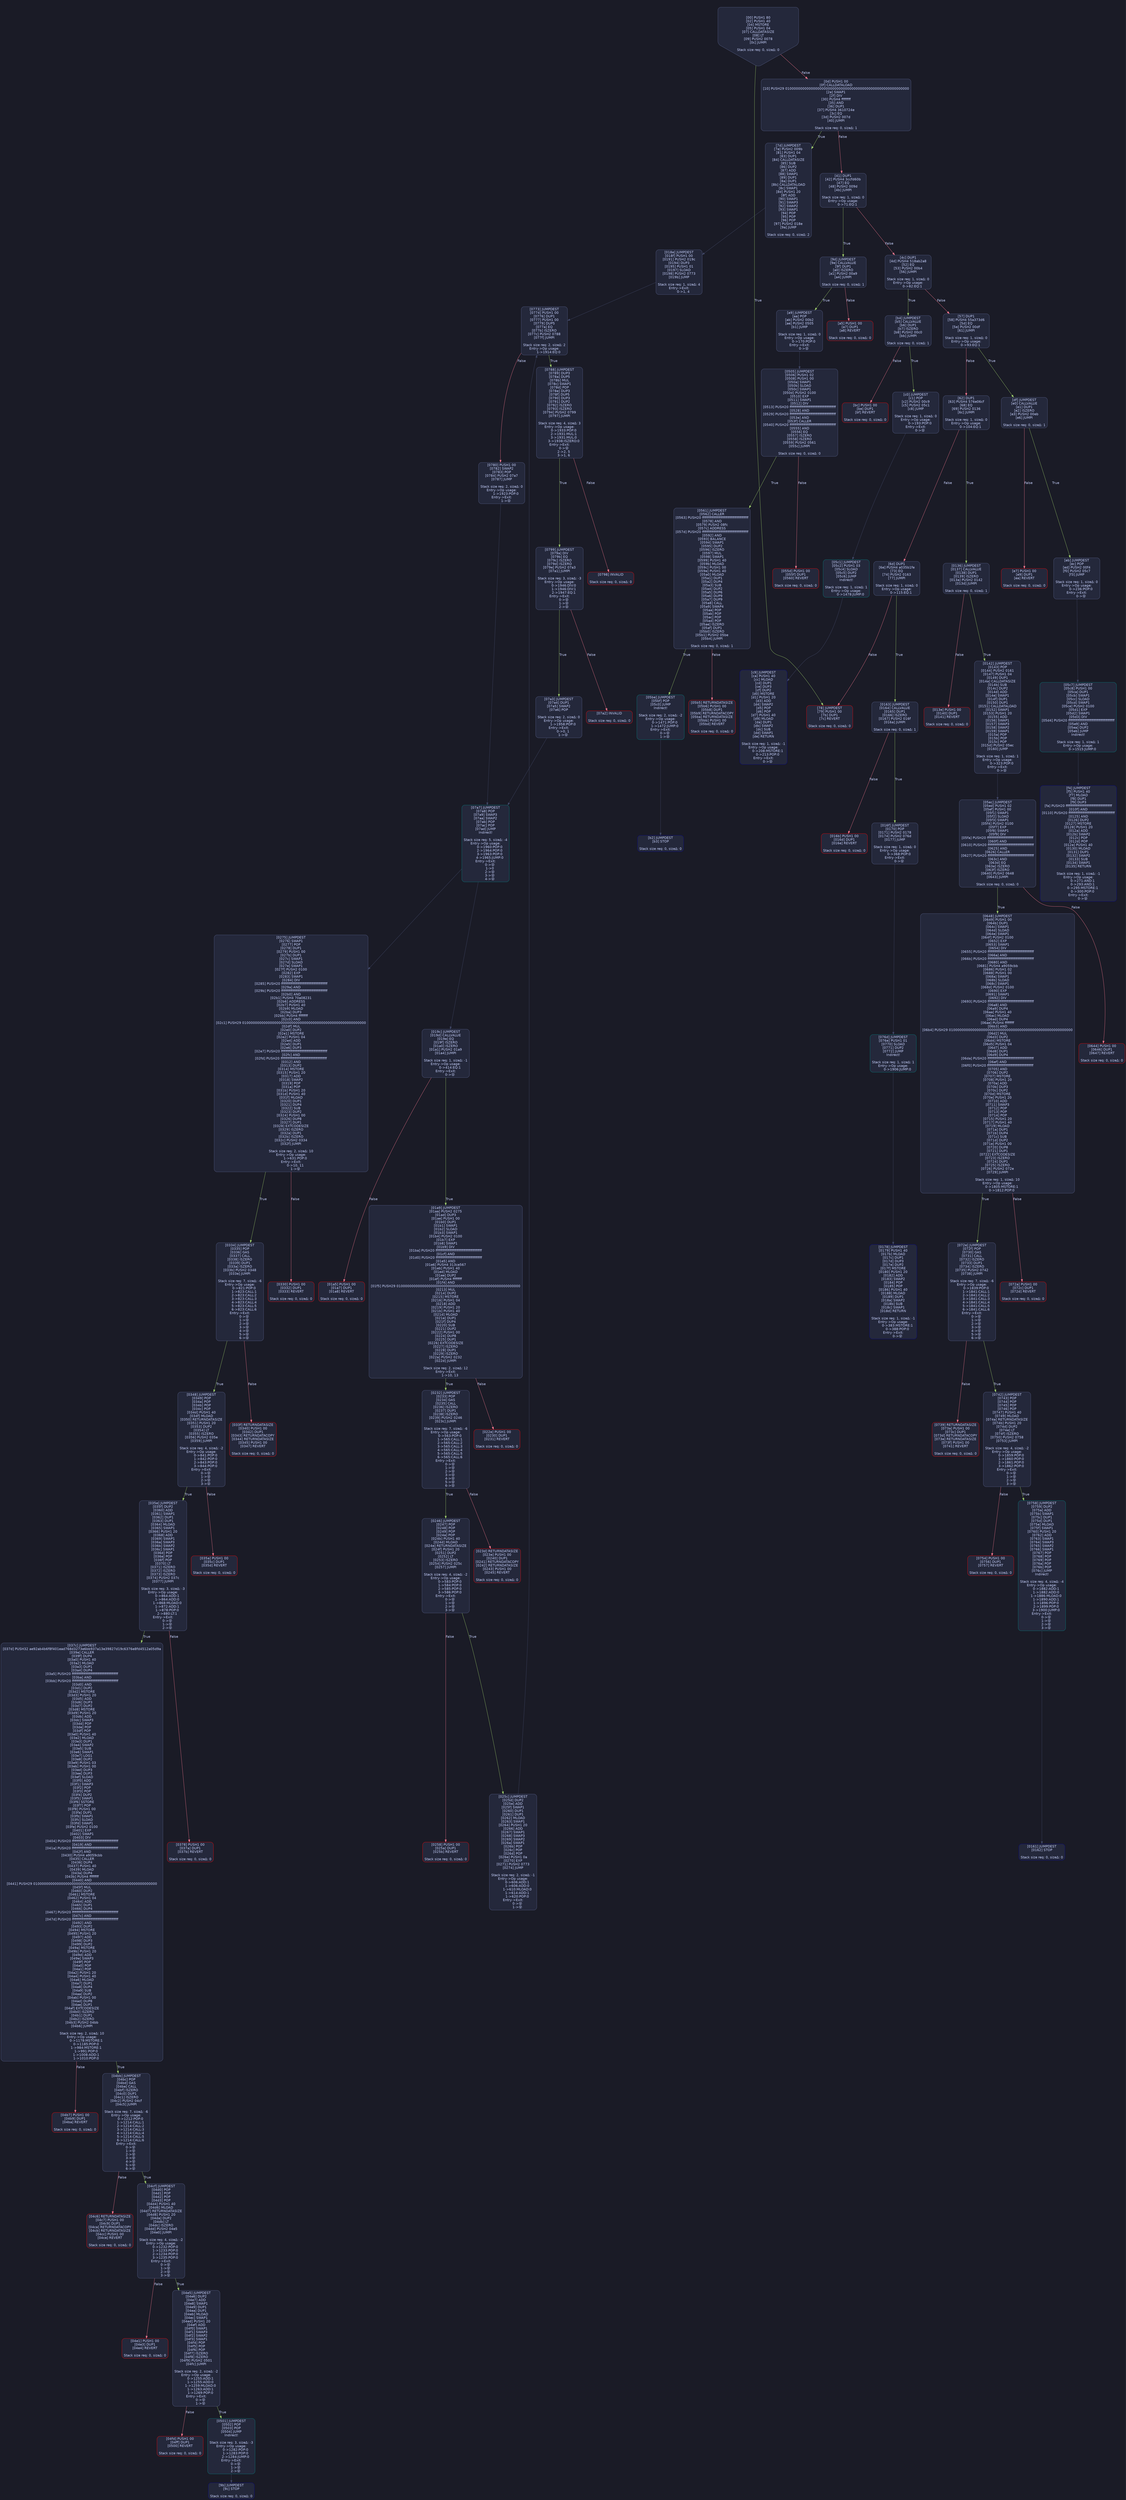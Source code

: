 digraph G {
    node [shape=box, style="filled, rounded", color="#565f89", fontcolor="#c0caf5", fontname="Helvetica", fillcolor="#24283b"];
    edge [color="#414868", fontcolor="#c0caf5", fontname="Helvetica"];
    bgcolor="#1a1b26";
    0 [ label = "[00] PUSH1 80
[02] PUSH1 40
[04] MSTORE
[05] PUSH1 04
[07] CALLDATASIZE
[08] LT
[09] PUSH2 0078
[0c] JUMPI

Stack size req: 0, sizeΔ: 0
" shape = invhouse]
    1 [ label = "[0d] PUSH1 00
[0f] CALLDATALOAD
[10] PUSH29 0100000000000000000000000000000000000000000000000000000000
[2e] SWAP1
[2f] DIV
[30] PUSH4 ffffffff
[35] AND
[36] DUP1
[37] PUSH4 3610724e
[3c] EQ
[3d] PUSH2 007d
[40] JUMPI

Stack size req: 0, sizeΔ: 1
"]
    2 [ label = "[41] DUP1
[42] PUSH4 3ccfd60b
[47] EQ
[48] PUSH2 009d
[4b] JUMPI

Stack size req: 1, sizeΔ: 0
Entry->Op usage:
	0->71:EQ:1
"]
    3 [ label = "[4c] DUP1
[4d] PUSH4 518ab2a8
[52] EQ
[53] PUSH2 00b4
[56] JUMPI

Stack size req: 1, sizeΔ: 0
Entry->Op usage:
	0->82:EQ:1
"]
    4 [ label = "[57] DUP1
[58] PUSH4 55a373d6
[5d] EQ
[5e] PUSH2 00df
[61] JUMPI

Stack size req: 1, sizeΔ: 0
Entry->Op usage:
	0->93:EQ:1
"]
    5 [ label = "[62] DUP1
[63] PUSH4 576e06cf
[68] EQ
[69] PUSH2 0136
[6c] JUMPI

Stack size req: 1, sizeΔ: 0
Entry->Op usage:
	0->104:EQ:1
"]
    6 [ label = "[6d] DUP1
[6e] PUSH4 a035b1fe
[73] EQ
[74] PUSH2 0163
[77] JUMPI

Stack size req: 1, sizeΔ: 0
Entry->Op usage:
	0->115:EQ:1
"]
    7 [ label = "[78] JUMPDEST
[79] PUSH1 00
[7b] DUP1
[7c] REVERT

Stack size req: 0, sizeΔ: 0
" color = "red"]
    8 [ label = "[7d] JUMPDEST
[7e] PUSH2 009b
[81] PUSH1 04
[83] DUP1
[84] CALLDATASIZE
[85] SUB
[86] DUP2
[87] ADD
[88] SWAP1
[89] DUP1
[8a] DUP1
[8b] CALLDATALOAD
[8c] SWAP1
[8d] PUSH1 20
[8f] ADD
[90] SWAP1
[91] SWAP3
[92] SWAP2
[93] SWAP1
[94] POP
[95] POP
[96] POP
[97] PUSH2 018e
[9a] JUMP

Stack size req: 0, sizeΔ: 2
"]
    9 [ label = "[9b] JUMPDEST
[9c] STOP

Stack size req: 0, sizeΔ: 0
" color = "darkblue"]
    10 [ label = "[9d] JUMPDEST
[9e] CALLVALUE
[9f] DUP1
[a0] ISZERO
[a1] PUSH2 00a9
[a4] JUMPI

Stack size req: 0, sizeΔ: 1
"]
    11 [ label = "[a5] PUSH1 00
[a7] DUP1
[a8] REVERT

Stack size req: 0, sizeΔ: 0
" color = "red"]
    12 [ label = "[a9] JUMPDEST
[aa] POP
[ab] PUSH2 00b2
[ae] PUSH2 0505
[b1] JUMP

Stack size req: 1, sizeΔ: 0
Entry->Op usage:
	0->170:POP:0
Entry->Exit:
	0->😵
"]
    13 [ label = "[b2] JUMPDEST
[b3] STOP

Stack size req: 0, sizeΔ: 0
" color = "darkblue"]
    14 [ label = "[b4] JUMPDEST
[b5] CALLVALUE
[b6] DUP1
[b7] ISZERO
[b8] PUSH2 00c0
[bb] JUMPI

Stack size req: 0, sizeΔ: 1
"]
    15 [ label = "[bc] PUSH1 00
[be] DUP1
[bf] REVERT

Stack size req: 0, sizeΔ: 0
" color = "red"]
    16 [ label = "[c0] JUMPDEST
[c1] POP
[c2] PUSH2 00c9
[c5] PUSH2 05c1
[c8] JUMP

Stack size req: 1, sizeΔ: 0
Entry->Op usage:
	0->193:POP:0
Entry->Exit:
	0->😵
"]
    17 [ label = "[c9] JUMPDEST
[ca] PUSH1 40
[cc] MLOAD
[cd] DUP1
[ce] DUP3
[cf] DUP2
[d0] MSTORE
[d1] PUSH1 20
[d3] ADD
[d4] SWAP2
[d5] POP
[d6] POP
[d7] PUSH1 40
[d9] MLOAD
[da] DUP1
[db] SWAP2
[dc] SUB
[dd] SWAP1
[de] RETURN

Stack size req: 1, sizeΔ: -1
Entry->Op usage:
	0->208:MSTORE:1
	0->213:POP:0
Entry->Exit:
	0->😵
" color = "darkblue"]
    18 [ label = "[df] JUMPDEST
[e0] CALLVALUE
[e1] DUP1
[e2] ISZERO
[e3] PUSH2 00eb
[e6] JUMPI

Stack size req: 0, sizeΔ: 1
"]
    19 [ label = "[e7] PUSH1 00
[e9] DUP1
[ea] REVERT

Stack size req: 0, sizeΔ: 0
" color = "red"]
    20 [ label = "[eb] JUMPDEST
[ec] POP
[ed] PUSH2 00f4
[f0] PUSH2 05c7
[f3] JUMP

Stack size req: 1, sizeΔ: 0
Entry->Op usage:
	0->236:POP:0
Entry->Exit:
	0->😵
"]
    21 [ label = "[f4] JUMPDEST
[f5] PUSH1 40
[f7] MLOAD
[f8] DUP1
[f9] DUP3
[fa] PUSH20 ffffffffffffffffffffffffffffffffffffffff
[010f] AND
[0110] PUSH20 ffffffffffffffffffffffffffffffffffffffff
[0125] AND
[0126] DUP2
[0127] MSTORE
[0128] PUSH1 20
[012a] ADD
[012b] SWAP2
[012c] POP
[012d] POP
[012e] PUSH1 40
[0130] MLOAD
[0131] DUP1
[0132] SWAP2
[0133] SUB
[0134] SWAP1
[0135] RETURN

Stack size req: 1, sizeΔ: -1
Entry->Op usage:
	0->271:AND:1
	0->293:AND:1
	0->295:MSTORE:1
	0->300:POP:0
Entry->Exit:
	0->😵
" color = "darkblue"]
    22 [ label = "[0136] JUMPDEST
[0137] CALLVALUE
[0138] DUP1
[0139] ISZERO
[013a] PUSH2 0142
[013d] JUMPI

Stack size req: 0, sizeΔ: 1
"]
    23 [ label = "[013e] PUSH1 00
[0140] DUP1
[0141] REVERT

Stack size req: 0, sizeΔ: 0
" color = "red"]
    24 [ label = "[0142] JUMPDEST
[0143] POP
[0144] PUSH2 0161
[0147] PUSH1 04
[0149] DUP1
[014a] CALLDATASIZE
[014b] SUB
[014c] DUP2
[014d] ADD
[014e] SWAP1
[014f] DUP1
[0150] DUP1
[0151] CALLDATALOAD
[0152] SWAP1
[0153] PUSH1 20
[0155] ADD
[0156] SWAP1
[0157] SWAP3
[0158] SWAP2
[0159] SWAP1
[015a] POP
[015b] POP
[015c] POP
[015d] PUSH2 05ec
[0160] JUMP

Stack size req: 1, sizeΔ: 1
Entry->Op usage:
	0->323:POP:0
Entry->Exit:
	0->😵
"]
    25 [ label = "[0161] JUMPDEST
[0162] STOP

Stack size req: 0, sizeΔ: 0
" color = "darkblue"]
    26 [ label = "[0163] JUMPDEST
[0164] CALLVALUE
[0165] DUP1
[0166] ISZERO
[0167] PUSH2 016f
[016a] JUMPI

Stack size req: 0, sizeΔ: 1
"]
    27 [ label = "[016b] PUSH1 00
[016d] DUP1
[016e] REVERT

Stack size req: 0, sizeΔ: 0
" color = "red"]
    28 [ label = "[016f] JUMPDEST
[0170] POP
[0171] PUSH2 0178
[0174] PUSH2 076d
[0177] JUMP

Stack size req: 1, sizeΔ: 0
Entry->Op usage:
	0->368:POP:0
Entry->Exit:
	0->😵
"]
    29 [ label = "[0178] JUMPDEST
[0179] PUSH1 40
[017b] MLOAD
[017c] DUP1
[017d] DUP3
[017e] DUP2
[017f] MSTORE
[0180] PUSH1 20
[0182] ADD
[0183] SWAP2
[0184] POP
[0185] POP
[0186] PUSH1 40
[0188] MLOAD
[0189] DUP1
[018a] SWAP2
[018b] SUB
[018c] SWAP1
[018d] RETURN

Stack size req: 1, sizeΔ: -1
Entry->Op usage:
	0->383:MSTORE:1
	0->388:POP:0
Entry->Exit:
	0->😵
" color = "darkblue"]
    30 [ label = "[018e] JUMPDEST
[018f] PUSH1 00
[0191] PUSH2 019c
[0194] DUP3
[0195] PUSH1 01
[0197] SLOAD
[0198] PUSH2 0773
[019b] JUMP

Stack size req: 1, sizeΔ: 4
Entry->Exit:
	0->1, 4
"]
    31 [ label = "[019c] JUMPDEST
[019d] CALLVALUE
[019e] EQ
[019f] ISZERO
[01a0] ISZERO
[01a1] PUSH2 01a9
[01a4] JUMPI

Stack size req: 1, sizeΔ: -1
Entry->Op usage:
	0->414:EQ:1
Entry->Exit:
	0->😵
"]
    32 [ label = "[01a5] PUSH1 00
[01a7] DUP1
[01a8] REVERT

Stack size req: 0, sizeΔ: 0
" color = "red"]
    33 [ label = "[01a9] JUMPDEST
[01aa] PUSH2 0275
[01ad] DUP3
[01ae] PUSH1 00
[01b0] DUP1
[01b1] SWAP1
[01b2] SLOAD
[01b3] SWAP1
[01b4] PUSH2 0100
[01b7] EXP
[01b8] SWAP1
[01b9] DIV
[01ba] PUSH20 ffffffffffffffffffffffffffffffffffffffff
[01cf] AND
[01d0] PUSH20 ffffffffffffffffffffffffffffffffffffffff
[01e5] AND
[01e6] PUSH4 313ce567
[01eb] PUSH1 40
[01ed] MLOAD
[01ee] DUP2
[01ef] PUSH4 ffffffff
[01f4] AND
[01f5] PUSH29 0100000000000000000000000000000000000000000000000000000000
[0213] MUL
[0214] DUP2
[0215] MSTORE
[0216] PUSH1 04
[0218] ADD
[0219] PUSH1 20
[021b] PUSH1 40
[021d] MLOAD
[021e] DUP1
[021f] DUP4
[0220] SUB
[0221] DUP2
[0222] PUSH1 00
[0224] DUP8
[0225] DUP1
[0226] EXTCODESIZE
[0227] ISZERO
[0228] DUP1
[0229] ISZERO
[022a] PUSH2 0232
[022d] JUMPI

Stack size req: 2, sizeΔ: 12
Entry->Exit:
	1->10, 13
"]
    34 [ label = "[022e] PUSH1 00
[0230] DUP1
[0231] REVERT

Stack size req: 0, sizeΔ: 0
" color = "red"]
    35 [ label = "[0232] JUMPDEST
[0233] POP
[0234] GAS
[0235] CALL
[0236] ISZERO
[0237] DUP1
[0238] ISZERO
[0239] PUSH2 0246
[023c] JUMPI

Stack size req: 7, sizeΔ: -6
Entry->Op usage:
	0->563:POP:0
	1->565:CALL:1
	2->565:CALL:2
	3->565:CALL:3
	4->565:CALL:4
	5->565:CALL:5
	6->565:CALL:6
Entry->Exit:
	0->😵
	1->😵
	2->😵
	3->😵
	4->😵
	5->😵
	6->😵
"]
    36 [ label = "[023d] RETURNDATASIZE
[023e] PUSH1 00
[0240] DUP1
[0241] RETURNDATACOPY
[0242] RETURNDATASIZE
[0243] PUSH1 00
[0245] REVERT

Stack size req: 0, sizeΔ: 0
" color = "red"]
    37 [ label = "[0246] JUMPDEST
[0247] POP
[0248] POP
[0249] POP
[024a] POP
[024b] PUSH1 40
[024d] MLOAD
[024e] RETURNDATASIZE
[024f] PUSH1 20
[0251] DUP2
[0252] LT
[0253] ISZERO
[0254] PUSH2 025c
[0257] JUMPI

Stack size req: 4, sizeΔ: -2
Entry->Op usage:
	0->583:POP:0
	1->584:POP:0
	2->585:POP:0
	3->586:POP:0
Entry->Exit:
	0->😵
	1->😵
	2->😵
	3->😵
"]
    38 [ label = "[0258] PUSH1 00
[025a] DUP1
[025b] REVERT

Stack size req: 0, sizeΔ: 0
" color = "red"]
    39 [ label = "[025c] JUMPDEST
[025d] DUP2
[025e] ADD
[025f] SWAP1
[0260] DUP1
[0261] DUP1
[0262] MLOAD
[0263] SWAP1
[0264] PUSH1 20
[0266] ADD
[0267] SWAP1
[0268] SWAP3
[0269] SWAP2
[026a] SWAP1
[026b] POP
[026c] POP
[026d] POP
[026e] PUSH1 0a
[0270] EXP
[0271] PUSH2 0773
[0274] JUMP

Stack size req: 2, sizeΔ: -1
Entry->Op usage:
	0->606:ADD:1
	1->606:ADD:0
	1->610:MLOAD:0
	1->614:ADD:1
	1->620:POP:0
Entry->Exit:
	0->😵
	1->😵
"]
    40 [ label = "[0275] JUMPDEST
[0276] SWAP1
[0277] POP
[0278] DUP1
[0279] PUSH1 00
[027b] DUP1
[027c] SWAP1
[027d] SLOAD
[027e] SWAP1
[027f] PUSH2 0100
[0282] EXP
[0283] SWAP1
[0284] DIV
[0285] PUSH20 ffffffffffffffffffffffffffffffffffffffff
[029a] AND
[029b] PUSH20 ffffffffffffffffffffffffffffffffffffffff
[02b0] AND
[02b1] PUSH4 70a08231
[02b6] ADDRESS
[02b7] PUSH1 40
[02b9] MLOAD
[02ba] DUP3
[02bb] PUSH4 ffffffff
[02c0] AND
[02c1] PUSH29 0100000000000000000000000000000000000000000000000000000000
[02df] MUL
[02e0] DUP2
[02e1] MSTORE
[02e2] PUSH1 04
[02e4] ADD
[02e5] DUP1
[02e6] DUP3
[02e7] PUSH20 ffffffffffffffffffffffffffffffffffffffff
[02fc] AND
[02fd] PUSH20 ffffffffffffffffffffffffffffffffffffffff
[0312] AND
[0313] DUP2
[0314] MSTORE
[0315] PUSH1 20
[0317] ADD
[0318] SWAP2
[0319] POP
[031a] POP
[031b] PUSH1 20
[031d] PUSH1 40
[031f] MLOAD
[0320] DUP1
[0321] DUP4
[0322] SUB
[0323] DUP2
[0324] PUSH1 00
[0326] DUP8
[0327] DUP1
[0328] EXTCODESIZE
[0329] ISZERO
[032a] DUP1
[032b] ISZERO
[032c] PUSH2 0334
[032f] JUMPI

Stack size req: 2, sizeΔ: 10
Entry->Op usage:
	1->631:POP:0
Entry->Exit:
	0->10, 11
	1->😵
"]
    41 [ label = "[0330] PUSH1 00
[0332] DUP1
[0333] REVERT

Stack size req: 0, sizeΔ: 0
" color = "red"]
    42 [ label = "[0334] JUMPDEST
[0335] POP
[0336] GAS
[0337] CALL
[0338] ISZERO
[0339] DUP1
[033a] ISZERO
[033b] PUSH2 0348
[033e] JUMPI

Stack size req: 7, sizeΔ: -6
Entry->Op usage:
	0->821:POP:0
	1->823:CALL:1
	2->823:CALL:2
	3->823:CALL:3
	4->823:CALL:4
	5->823:CALL:5
	6->823:CALL:6
Entry->Exit:
	0->😵
	1->😵
	2->😵
	3->😵
	4->😵
	5->😵
	6->😵
"]
    43 [ label = "[033f] RETURNDATASIZE
[0340] PUSH1 00
[0342] DUP1
[0343] RETURNDATACOPY
[0344] RETURNDATASIZE
[0345] PUSH1 00
[0347] REVERT

Stack size req: 0, sizeΔ: 0
" color = "red"]
    44 [ label = "[0348] JUMPDEST
[0349] POP
[034a] POP
[034b] POP
[034c] POP
[034d] PUSH1 40
[034f] MLOAD
[0350] RETURNDATASIZE
[0351] PUSH1 20
[0353] DUP2
[0354] LT
[0355] ISZERO
[0356] PUSH2 035e
[0359] JUMPI

Stack size req: 4, sizeΔ: -2
Entry->Op usage:
	0->841:POP:0
	1->842:POP:0
	2->843:POP:0
	3->844:POP:0
Entry->Exit:
	0->😵
	1->😵
	2->😵
	3->😵
"]
    45 [ label = "[035a] PUSH1 00
[035c] DUP1
[035d] REVERT

Stack size req: 0, sizeΔ: 0
" color = "red"]
    46 [ label = "[035e] JUMPDEST
[035f] DUP2
[0360] ADD
[0361] SWAP1
[0362] DUP1
[0363] DUP1
[0364] MLOAD
[0365] SWAP1
[0366] PUSH1 20
[0368] ADD
[0369] SWAP1
[036a] SWAP3
[036b] SWAP2
[036c] SWAP1
[036d] POP
[036e] POP
[036f] POP
[0370] LT
[0371] ISZERO
[0372] ISZERO
[0373] ISZERO
[0374] PUSH2 037c
[0377] JUMPI

Stack size req: 3, sizeΔ: -3
Entry->Op usage:
	0->864:ADD:1
	1->864:ADD:0
	1->868:MLOAD:0
	1->872:ADD:1
	1->878:POP:0
	2->880:LT:1
Entry->Exit:
	0->😵
	1->😵
	2->😵
"]
    47 [ label = "[0378] PUSH1 00
[037a] DUP1
[037b] REVERT

Stack size req: 0, sizeΔ: 0
" color = "red"]
    48 [ label = "[037c] JUMPDEST
[037d] PUSH32 ae92ab4b6f8f401ead768d3273e6bb937a13e39827d19c6376e8fd4512a05d9a
[039e] CALLER
[039f] DUP4
[03a0] PUSH1 40
[03a2] MLOAD
[03a3] DUP1
[03a4] DUP4
[03a5] PUSH20 ffffffffffffffffffffffffffffffffffffffff
[03ba] AND
[03bb] PUSH20 ffffffffffffffffffffffffffffffffffffffff
[03d0] AND
[03d1] DUP2
[03d2] MSTORE
[03d3] PUSH1 20
[03d5] ADD
[03d6] DUP3
[03d7] DUP2
[03d8] MSTORE
[03d9] PUSH1 20
[03db] ADD
[03dc] SWAP3
[03dd] POP
[03de] POP
[03df] POP
[03e0] PUSH1 40
[03e2] MLOAD
[03e3] DUP1
[03e4] SWAP2
[03e5] SUB
[03e6] SWAP1
[03e7] LOG1
[03e8] DUP2
[03e9] PUSH1 03
[03eb] PUSH1 00
[03ed] DUP3
[03ee] DUP3
[03ef] SLOAD
[03f0] ADD
[03f1] SWAP3
[03f2] POP
[03f3] POP
[03f4] DUP2
[03f5] SWAP1
[03f6] SSTORE
[03f7] POP
[03f8] PUSH1 00
[03fa] DUP1
[03fb] SWAP1
[03fc] SLOAD
[03fd] SWAP1
[03fe] PUSH2 0100
[0401] EXP
[0402] SWAP1
[0403] DIV
[0404] PUSH20 ffffffffffffffffffffffffffffffffffffffff
[0419] AND
[041a] PUSH20 ffffffffffffffffffffffffffffffffffffffff
[042f] AND
[0430] PUSH4 a9059cbb
[0435] CALLER
[0436] DUP4
[0437] PUSH1 40
[0439] MLOAD
[043a] DUP4
[043b] PUSH4 ffffffff
[0440] AND
[0441] PUSH29 0100000000000000000000000000000000000000000000000000000000
[045f] MUL
[0460] DUP2
[0461] MSTORE
[0462] PUSH1 04
[0464] ADD
[0465] DUP1
[0466] DUP4
[0467] PUSH20 ffffffffffffffffffffffffffffffffffffffff
[047c] AND
[047d] PUSH20 ffffffffffffffffffffffffffffffffffffffff
[0492] AND
[0493] DUP2
[0494] MSTORE
[0495] PUSH1 20
[0497] ADD
[0498] DUP3
[0499] DUP2
[049a] MSTORE
[049b] PUSH1 20
[049d] ADD
[049e] SWAP3
[049f] POP
[04a0] POP
[04a1] POP
[04a2] PUSH1 20
[04a4] PUSH1 40
[04a6] MLOAD
[04a7] DUP1
[04a8] DUP4
[04a9] SUB
[04aa] DUP2
[04ab] PUSH1 00
[04ad] DUP8
[04ae] DUP1
[04af] EXTCODESIZE
[04b0] ISZERO
[04b1] DUP1
[04b2] ISZERO
[04b3] PUSH2 04bb
[04b6] JUMPI

Stack size req: 2, sizeΔ: 10
Entry->Op usage:
	0->1178:MSTORE:1
	0->1185:POP:0
	1->984:MSTORE:1
	1->991:POP:0
	1->1008:ADD:1
	1->1010:POP:0
"]
    49 [ label = "[04b7] PUSH1 00
[04b9] DUP1
[04ba] REVERT

Stack size req: 0, sizeΔ: 0
" color = "red"]
    50 [ label = "[04bb] JUMPDEST
[04bc] POP
[04bd] GAS
[04be] CALL
[04bf] ISZERO
[04c0] DUP1
[04c1] ISZERO
[04c2] PUSH2 04cf
[04c5] JUMPI

Stack size req: 7, sizeΔ: -6
Entry->Op usage:
	0->1212:POP:0
	1->1214:CALL:1
	2->1214:CALL:2
	3->1214:CALL:3
	4->1214:CALL:4
	5->1214:CALL:5
	6->1214:CALL:6
Entry->Exit:
	0->😵
	1->😵
	2->😵
	3->😵
	4->😵
	5->😵
	6->😵
"]
    51 [ label = "[04c6] RETURNDATASIZE
[04c7] PUSH1 00
[04c9] DUP1
[04ca] RETURNDATACOPY
[04cb] RETURNDATASIZE
[04cc] PUSH1 00
[04ce] REVERT

Stack size req: 0, sizeΔ: 0
" color = "red"]
    52 [ label = "[04cf] JUMPDEST
[04d0] POP
[04d1] POP
[04d2] POP
[04d3] POP
[04d4] PUSH1 40
[04d6] MLOAD
[04d7] RETURNDATASIZE
[04d8] PUSH1 20
[04da] DUP2
[04db] LT
[04dc] ISZERO
[04dd] PUSH2 04e5
[04e0] JUMPI

Stack size req: 4, sizeΔ: -2
Entry->Op usage:
	0->1232:POP:0
	1->1233:POP:0
	2->1234:POP:0
	3->1235:POP:0
Entry->Exit:
	0->😵
	1->😵
	2->😵
	3->😵
"]
    53 [ label = "[04e1] PUSH1 00
[04e3] DUP1
[04e4] REVERT

Stack size req: 0, sizeΔ: 0
" color = "red"]
    54 [ label = "[04e5] JUMPDEST
[04e6] DUP2
[04e7] ADD
[04e8] SWAP1
[04e9] DUP1
[04ea] DUP1
[04eb] MLOAD
[04ec] SWAP1
[04ed] PUSH1 20
[04ef] ADD
[04f0] SWAP1
[04f1] SWAP3
[04f2] SWAP2
[04f3] SWAP1
[04f4] POP
[04f5] POP
[04f6] POP
[04f7] ISZERO
[04f8] ISZERO
[04f9] PUSH2 0501
[04fc] JUMPI

Stack size req: 2, sizeΔ: -2
Entry->Op usage:
	0->1255:ADD:1
	1->1255:ADD:0
	1->1259:MLOAD:0
	1->1263:ADD:1
	1->1269:POP:0
Entry->Exit:
	0->😵
	1->😵
"]
    55 [ label = "[04fd] PUSH1 00
[04ff] DUP1
[0500] REVERT

Stack size req: 0, sizeΔ: 0
" color = "red"]
    56 [ label = "[0501] JUMPDEST
[0502] POP
[0503] POP
[0504] JUMP
Indirect!

Stack size req: 3, sizeΔ: -3
Entry->Op usage:
	0->1282:POP:0
	1->1283:POP:0
	2->1284:JUMP:0
Entry->Exit:
	0->😵
	1->😵
	2->😵
" color = "teal"]
    57 [ label = "[0505] JUMPDEST
[0506] PUSH1 02
[0508] PUSH1 00
[050a] SWAP1
[050b] SLOAD
[050c] SWAP1
[050d] PUSH2 0100
[0510] EXP
[0511] SWAP1
[0512] DIV
[0513] PUSH20 ffffffffffffffffffffffffffffffffffffffff
[0528] AND
[0529] PUSH20 ffffffffffffffffffffffffffffffffffffffff
[053e] AND
[053f] CALLER
[0540] PUSH20 ffffffffffffffffffffffffffffffffffffffff
[0555] AND
[0556] EQ
[0557] ISZERO
[0558] ISZERO
[0559] PUSH2 0561
[055c] JUMPI

Stack size req: 0, sizeΔ: 0
"]
    58 [ label = "[055d] PUSH1 00
[055f] DUP1
[0560] REVERT

Stack size req: 0, sizeΔ: 0
" color = "red"]
    59 [ label = "[0561] JUMPDEST
[0562] CALLER
[0563] PUSH20 ffffffffffffffffffffffffffffffffffffffff
[0578] AND
[0579] PUSH2 08fc
[057c] ADDRESS
[057d] PUSH20 ffffffffffffffffffffffffffffffffffffffff
[0592] AND
[0593] BALANCE
[0594] SWAP1
[0595] DUP2
[0596] ISZERO
[0597] MUL
[0598] SWAP1
[0599] PUSH1 40
[059b] MLOAD
[059c] PUSH1 00
[059e] PUSH1 40
[05a0] MLOAD
[05a1] DUP1
[05a2] DUP4
[05a3] SUB
[05a4] DUP2
[05a5] DUP6
[05a6] DUP9
[05a7] DUP9
[05a8] CALL
[05a9] SWAP4
[05aa] POP
[05ab] POP
[05ac] POP
[05ad] POP
[05ae] ISZERO
[05af] DUP1
[05b0] ISZERO
[05b1] PUSH2 05be
[05b4] JUMPI

Stack size req: 0, sizeΔ: 1
"]
    60 [ label = "[05b5] RETURNDATASIZE
[05b6] PUSH1 00
[05b8] DUP1
[05b9] RETURNDATACOPY
[05ba] RETURNDATASIZE
[05bb] PUSH1 00
[05bd] REVERT

Stack size req: 0, sizeΔ: 0
" color = "red"]
    61 [ label = "[05be] JUMPDEST
[05bf] POP
[05c0] JUMP
Indirect!

Stack size req: 2, sizeΔ: -2
Entry->Op usage:
	0->1471:POP:0
	1->1472:JUMP:0
Entry->Exit:
	0->😵
	1->😵
" color = "teal"]
    62 [ label = "[05c1] JUMPDEST
[05c2] PUSH1 03
[05c4] SLOAD
[05c5] DUP2
[05c6] JUMP
Indirect!

Stack size req: 1, sizeΔ: 1
Entry->Op usage:
	0->1478:JUMP:0
" color = "teal"]
    63 [ label = "[05c7] JUMPDEST
[05c8] PUSH1 00
[05ca] DUP1
[05cb] SWAP1
[05cc] SLOAD
[05cd] SWAP1
[05ce] PUSH2 0100
[05d1] EXP
[05d2] SWAP1
[05d3] DIV
[05d4] PUSH20 ffffffffffffffffffffffffffffffffffffffff
[05e9] AND
[05ea] DUP2
[05eb] JUMP
Indirect!

Stack size req: 1, sizeΔ: 1
Entry->Op usage:
	0->1515:JUMP:0
" color = "teal"]
    64 [ label = "[05ec] JUMPDEST
[05ed] PUSH1 02
[05ef] PUSH1 00
[05f1] SWAP1
[05f2] SLOAD
[05f3] SWAP1
[05f4] PUSH2 0100
[05f7] EXP
[05f8] SWAP1
[05f9] DIV
[05fa] PUSH20 ffffffffffffffffffffffffffffffffffffffff
[060f] AND
[0610] PUSH20 ffffffffffffffffffffffffffffffffffffffff
[0625] AND
[0626] CALLER
[0627] PUSH20 ffffffffffffffffffffffffffffffffffffffff
[063c] AND
[063d] EQ
[063e] ISZERO
[063f] ISZERO
[0640] PUSH2 0648
[0643] JUMPI

Stack size req: 0, sizeΔ: 0
"]
    65 [ label = "[0644] PUSH1 00
[0646] DUP1
[0647] REVERT

Stack size req: 0, sizeΔ: 0
" color = "red"]
    66 [ label = "[0648] JUMPDEST
[0649] PUSH1 00
[064b] DUP1
[064c] SWAP1
[064d] SLOAD
[064e] SWAP1
[064f] PUSH2 0100
[0652] EXP
[0653] SWAP1
[0654] DIV
[0655] PUSH20 ffffffffffffffffffffffffffffffffffffffff
[066a] AND
[066b] PUSH20 ffffffffffffffffffffffffffffffffffffffff
[0680] AND
[0681] PUSH4 a9059cbb
[0686] PUSH1 02
[0688] PUSH1 00
[068a] SWAP1
[068b] SLOAD
[068c] SWAP1
[068d] PUSH2 0100
[0690] EXP
[0691] SWAP1
[0692] DIV
[0693] PUSH20 ffffffffffffffffffffffffffffffffffffffff
[06a8] AND
[06a9] DUP4
[06aa] PUSH1 40
[06ac] MLOAD
[06ad] DUP4
[06ae] PUSH4 ffffffff
[06b3] AND
[06b4] PUSH29 0100000000000000000000000000000000000000000000000000000000
[06d2] MUL
[06d3] DUP2
[06d4] MSTORE
[06d5] PUSH1 04
[06d7] ADD
[06d8] DUP1
[06d9] DUP4
[06da] PUSH20 ffffffffffffffffffffffffffffffffffffffff
[06ef] AND
[06f0] PUSH20 ffffffffffffffffffffffffffffffffffffffff
[0705] AND
[0706] DUP2
[0707] MSTORE
[0708] PUSH1 20
[070a] ADD
[070b] DUP3
[070c] DUP2
[070d] MSTORE
[070e] PUSH1 20
[0710] ADD
[0711] SWAP3
[0712] POP
[0713] POP
[0714] POP
[0715] PUSH1 20
[0717] PUSH1 40
[0719] MLOAD
[071a] DUP1
[071b] DUP4
[071c] SUB
[071d] DUP2
[071e] PUSH1 00
[0720] DUP8
[0721] DUP1
[0722] EXTCODESIZE
[0723] ISZERO
[0724] DUP1
[0725] ISZERO
[0726] PUSH2 072e
[0729] JUMPI

Stack size req: 1, sizeΔ: 10
Entry->Op usage:
	0->1805:MSTORE:1
	0->1812:POP:0
"]
    67 [ label = "[072a] PUSH1 00
[072c] DUP1
[072d] REVERT

Stack size req: 0, sizeΔ: 0
" color = "red"]
    68 [ label = "[072e] JUMPDEST
[072f] POP
[0730] GAS
[0731] CALL
[0732] ISZERO
[0733] DUP1
[0734] ISZERO
[0735] PUSH2 0742
[0738] JUMPI

Stack size req: 7, sizeΔ: -6
Entry->Op usage:
	0->1839:POP:0
	1->1841:CALL:1
	2->1841:CALL:2
	3->1841:CALL:3
	4->1841:CALL:4
	5->1841:CALL:5
	6->1841:CALL:6
Entry->Exit:
	0->😵
	1->😵
	2->😵
	3->😵
	4->😵
	5->😵
	6->😵
"]
    69 [ label = "[0739] RETURNDATASIZE
[073a] PUSH1 00
[073c] DUP1
[073d] RETURNDATACOPY
[073e] RETURNDATASIZE
[073f] PUSH1 00
[0741] REVERT

Stack size req: 0, sizeΔ: 0
" color = "red"]
    70 [ label = "[0742] JUMPDEST
[0743] POP
[0744] POP
[0745] POP
[0746] POP
[0747] PUSH1 40
[0749] MLOAD
[074a] RETURNDATASIZE
[074b] PUSH1 20
[074d] DUP2
[074e] LT
[074f] ISZERO
[0750] PUSH2 0758
[0753] JUMPI

Stack size req: 4, sizeΔ: -2
Entry->Op usage:
	0->1859:POP:0
	1->1860:POP:0
	2->1861:POP:0
	3->1862:POP:0
Entry->Exit:
	0->😵
	1->😵
	2->😵
	3->😵
"]
    71 [ label = "[0754] PUSH1 00
[0756] DUP1
[0757] REVERT

Stack size req: 0, sizeΔ: 0
" color = "red"]
    72 [ label = "[0758] JUMPDEST
[0759] DUP2
[075a] ADD
[075b] SWAP1
[075c] DUP1
[075d] DUP1
[075e] MLOAD
[075f] SWAP1
[0760] PUSH1 20
[0762] ADD
[0763] SWAP1
[0764] SWAP3
[0765] SWAP2
[0766] SWAP1
[0767] POP
[0768] POP
[0769] POP
[076a] POP
[076b] POP
[076c] JUMP
Indirect!

Stack size req: 4, sizeΔ: -4
Entry->Op usage:
	0->1882:ADD:1
	1->1882:ADD:0
	1->1886:MLOAD:0
	1->1890:ADD:1
	1->1896:POP:0
	2->1899:POP:0
	3->1900:JUMP:0
Entry->Exit:
	0->😵
	1->😵
	2->😵
	3->😵
" color = "teal"]
    73 [ label = "[076d] JUMPDEST
[076e] PUSH1 01
[0770] SLOAD
[0771] DUP2
[0772] JUMP
Indirect!

Stack size req: 1, sizeΔ: 1
Entry->Op usage:
	0->1906:JUMP:0
" color = "teal"]
    74 [ label = "[0773] JUMPDEST
[0774] PUSH1 00
[0776] DUP1
[0777] PUSH1 00
[0779] DUP5
[077a] EQ
[077b] ISZERO
[077c] PUSH2 0788
[077f] JUMPI

Stack size req: 2, sizeΔ: 2
Entry->Op usage:
	1->1914:EQ:0
"]
    75 [ label = "[0780] PUSH1 00
[0782] SWAP2
[0783] POP
[0784] PUSH2 07a7
[0787] JUMP

Stack size req: 2, sizeΔ: 0
Entry->Op usage:
	1->1923:POP:0
Entry->Exit:
	1->😵
"]
    76 [ label = "[0788] JUMPDEST
[0789] DUP3
[078a] DUP5
[078b] MUL
[078c] SWAP1
[078d] POP
[078e] DUP3
[078f] DUP5
[0790] DUP3
[0791] DUP2
[0792] ISZERO
[0793] ISZERO
[0794] PUSH2 0799
[0797] JUMPI

Stack size req: 4, sizeΔ: 3
Entry->Op usage:
	0->1933:POP:0
	2->1931:MUL:1
	3->1931:MUL:0
	3->1938:ISZERO:0
Entry->Exit:
	0->😵
	2->2, 5
	3->1, 6
"]
    77 [ label = "[0798] INVALID

Stack size req: 0, sizeΔ: 0
" color = "red"]
    78 [ label = "[0799] JUMPDEST
[079a] DIV
[079b] EQ
[079c] ISZERO
[079d] ISZERO
[079e] PUSH2 07a3
[07a1] JUMPI

Stack size req: 3, sizeΔ: -3
Entry->Op usage:
	0->1946:DIV:0
	1->1946:DIV:1
	2->1947:EQ:1
Entry->Exit:
	0->😵
	1->😵
	2->😵
"]
    79 [ label = "[07a2] INVALID

Stack size req: 0, sizeΔ: 0
" color = "red"]
    80 [ label = "[07a3] JUMPDEST
[07a4] DUP1
[07a5] SWAP2
[07a6] POP

Stack size req: 2, sizeΔ: 0
Entry->Op usage:
	1->1958:POP:0
Entry->Exit:
	0->0, 1
	1->😵
"]
    81 [ label = "[07a7] JUMPDEST
[07a8] POP
[07a9] SWAP3
[07aa] SWAP2
[07ab] POP
[07ac] POP
[07ad] JUMP
Indirect!

Stack size req: 5, sizeΔ: -4
Entry->Op usage:
	0->1960:POP:0
	2->1964:POP:0
	3->1963:POP:0
	4->1965:JUMP:0
Entry->Exit:
	0->😵
	1->0
	2->😵
	3->😵
	4->😵
" color = "teal"]
    0 -> 1 [ label = "False" color = "#f7768e"]
    0 -> 7 [ label = "True" color = "#9ece6a"]
    1 -> 2 [ label = "False" color = "#f7768e"]
    1 -> 8 [ label = "True" color = "#9ece6a"]
    2 -> 3 [ label = "False" color = "#f7768e"]
    2 -> 10 [ label = "True" color = "#9ece6a"]
    3 -> 4 [ label = "False" color = "#f7768e"]
    3 -> 14 [ label = "True" color = "#9ece6a"]
    4 -> 5 [ label = "False" color = "#f7768e"]
    4 -> 18 [ label = "True" color = "#9ece6a"]
    5 -> 6 [ label = "False" color = "#f7768e"]
    5 -> 22 [ label = "True" color = "#9ece6a"]
    6 -> 7 [ label = "False" color = "#f7768e"]
    6 -> 26 [ label = "True" color = "#9ece6a"]
    8 -> 30 [ ]
    10 -> 11 [ label = "False" color = "#f7768e"]
    10 -> 12 [ label = "True" color = "#9ece6a"]
    12 -> 57 [ ]
    14 -> 15 [ label = "False" color = "#f7768e"]
    14 -> 16 [ label = "True" color = "#9ece6a"]
    16 -> 62 [ ]
    18 -> 19 [ label = "False" color = "#f7768e"]
    18 -> 20 [ label = "True" color = "#9ece6a"]
    20 -> 63 [ ]
    22 -> 23 [ label = "False" color = "#f7768e"]
    22 -> 24 [ label = "True" color = "#9ece6a"]
    24 -> 64 [ ]
    26 -> 27 [ label = "False" color = "#f7768e"]
    26 -> 28 [ label = "True" color = "#9ece6a"]
    28 -> 73 [ ]
    30 -> 74 [ ]
    31 -> 32 [ label = "False" color = "#f7768e"]
    31 -> 33 [ label = "True" color = "#9ece6a"]
    33 -> 34 [ label = "False" color = "#f7768e"]
    33 -> 35 [ label = "True" color = "#9ece6a"]
    35 -> 36 [ label = "False" color = "#f7768e"]
    35 -> 37 [ label = "True" color = "#9ece6a"]
    37 -> 38 [ label = "False" color = "#f7768e"]
    37 -> 39 [ label = "True" color = "#9ece6a"]
    39 -> 74 [ ]
    40 -> 41 [ label = "False" color = "#f7768e"]
    40 -> 42 [ label = "True" color = "#9ece6a"]
    42 -> 43 [ label = "False" color = "#f7768e"]
    42 -> 44 [ label = "True" color = "#9ece6a"]
    44 -> 45 [ label = "False" color = "#f7768e"]
    44 -> 46 [ label = "True" color = "#9ece6a"]
    46 -> 47 [ label = "False" color = "#f7768e"]
    46 -> 48 [ label = "True" color = "#9ece6a"]
    48 -> 49 [ label = "False" color = "#f7768e"]
    48 -> 50 [ label = "True" color = "#9ece6a"]
    50 -> 51 [ label = "False" color = "#f7768e"]
    50 -> 52 [ label = "True" color = "#9ece6a"]
    52 -> 53 [ label = "False" color = "#f7768e"]
    52 -> 54 [ label = "True" color = "#9ece6a"]
    54 -> 55 [ label = "False" color = "#f7768e"]
    54 -> 56 [ label = "True" color = "#9ece6a"]
    57 -> 58 [ label = "False" color = "#f7768e"]
    57 -> 59 [ label = "True" color = "#9ece6a"]
    59 -> 60 [ label = "False" color = "#f7768e"]
    59 -> 61 [ label = "True" color = "#9ece6a"]
    64 -> 65 [ label = "False" color = "#f7768e"]
    64 -> 66 [ label = "True" color = "#9ece6a"]
    66 -> 67 [ label = "False" color = "#f7768e"]
    66 -> 68 [ label = "True" color = "#9ece6a"]
    68 -> 69 [ label = "False" color = "#f7768e"]
    68 -> 70 [ label = "True" color = "#9ece6a"]
    70 -> 71 [ label = "False" color = "#f7768e"]
    70 -> 72 [ label = "True" color = "#9ece6a"]
    74 -> 75 [ label = "False" color = "#f7768e"]
    74 -> 76 [ label = "True" color = "#9ece6a"]
    75 -> 81 [ ]
    76 -> 77 [ label = "False" color = "#f7768e"]
    76 -> 78 [ label = "True" color = "#9ece6a"]
    78 -> 79 [ label = "False" color = "#f7768e"]
    78 -> 80 [ label = "True" color = "#9ece6a"]
    80 -> 81 [ ]
    81 -> 31 [ ]
    81 -> 40 [ ]
    56 -> 9 [ ]
    61 -> 13 [ ]
    62 -> 17 [ ]
    63 -> 21 [ ]
    72 -> 25 [ ]
    73 -> 29 [ ]

}

